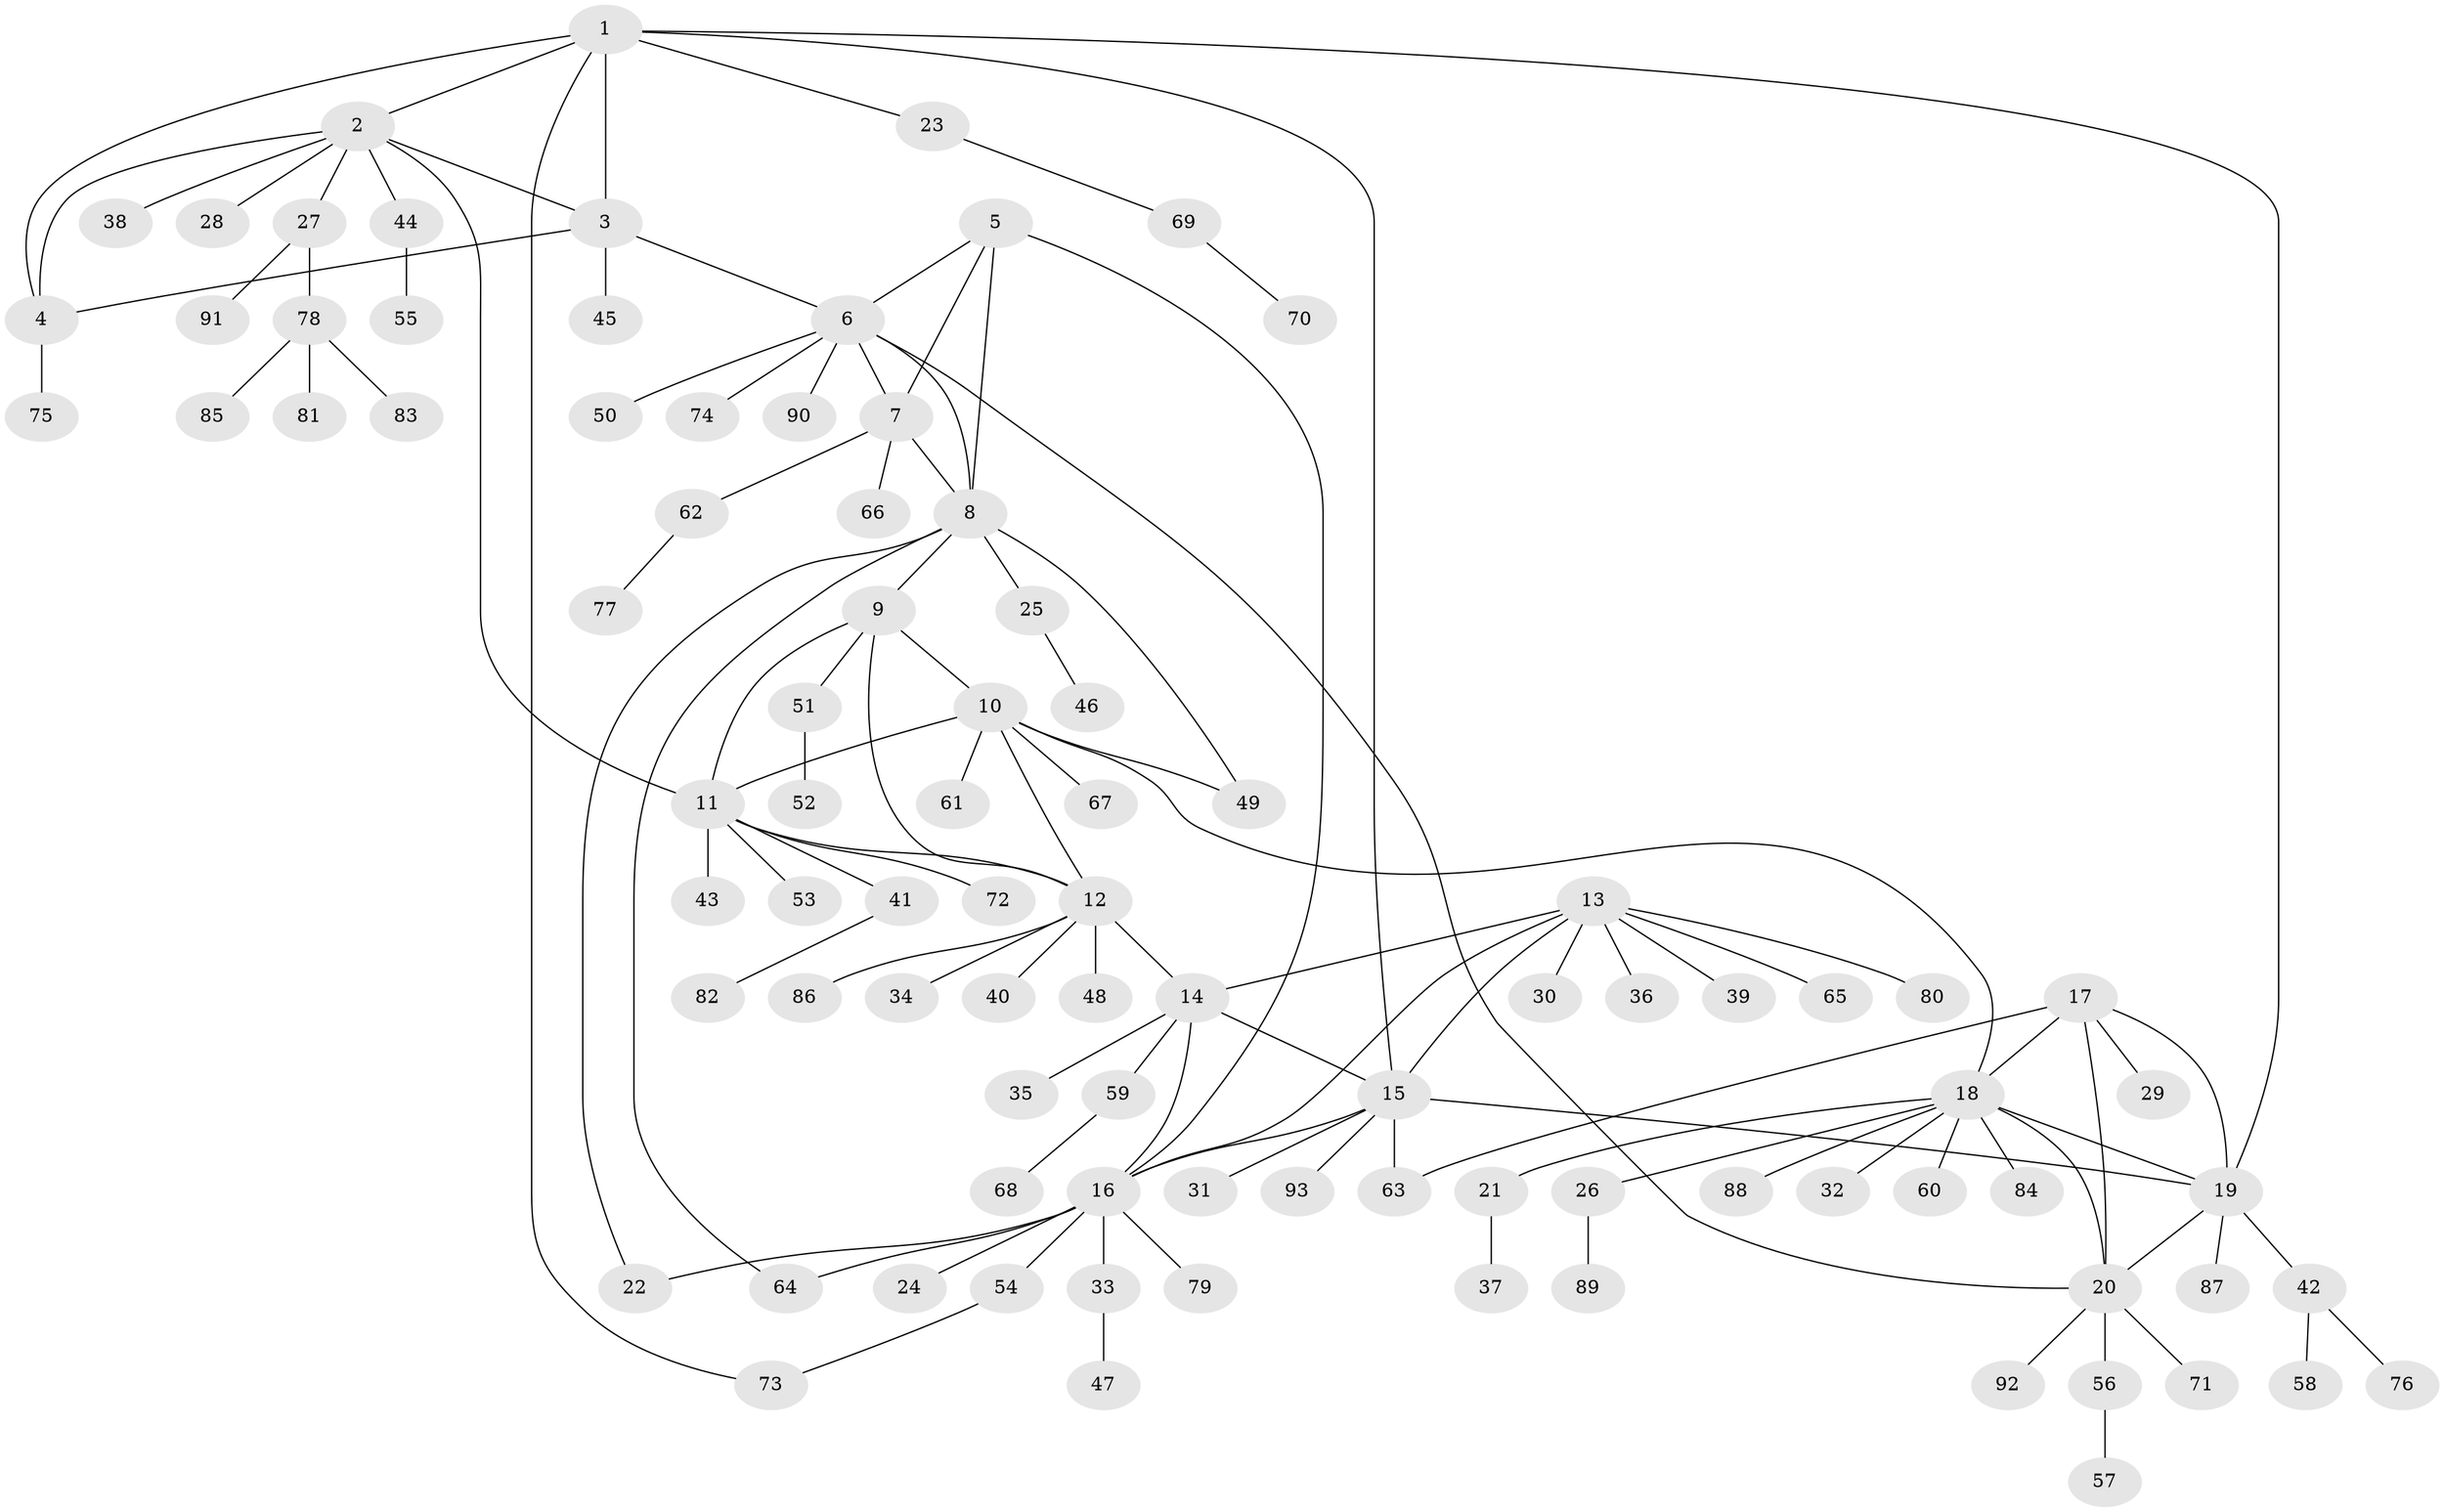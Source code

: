 // coarse degree distribution, {7: 0.07042253521126761, 9: 0.04225352112676056, 4: 0.056338028169014086, 8: 0.014084507042253521, 5: 0.014084507042253521, 6: 0.028169014084507043, 13: 0.014084507042253521, 1: 0.6056338028169014, 2: 0.14084507042253522, 3: 0.014084507042253521}
// Generated by graph-tools (version 1.1) at 2025/52/02/27/25 19:52:21]
// undirected, 93 vertices, 118 edges
graph export_dot {
graph [start="1"]
  node [color=gray90,style=filled];
  1;
  2;
  3;
  4;
  5;
  6;
  7;
  8;
  9;
  10;
  11;
  12;
  13;
  14;
  15;
  16;
  17;
  18;
  19;
  20;
  21;
  22;
  23;
  24;
  25;
  26;
  27;
  28;
  29;
  30;
  31;
  32;
  33;
  34;
  35;
  36;
  37;
  38;
  39;
  40;
  41;
  42;
  43;
  44;
  45;
  46;
  47;
  48;
  49;
  50;
  51;
  52;
  53;
  54;
  55;
  56;
  57;
  58;
  59;
  60;
  61;
  62;
  63;
  64;
  65;
  66;
  67;
  68;
  69;
  70;
  71;
  72;
  73;
  74;
  75;
  76;
  77;
  78;
  79;
  80;
  81;
  82;
  83;
  84;
  85;
  86;
  87;
  88;
  89;
  90;
  91;
  92;
  93;
  1 -- 2;
  1 -- 3;
  1 -- 4;
  1 -- 15;
  1 -- 19;
  1 -- 23;
  1 -- 73;
  2 -- 3;
  2 -- 4;
  2 -- 11;
  2 -- 27;
  2 -- 28;
  2 -- 38;
  2 -- 44;
  3 -- 4;
  3 -- 6;
  3 -- 45;
  4 -- 75;
  5 -- 6;
  5 -- 7;
  5 -- 8;
  5 -- 16;
  6 -- 7;
  6 -- 8;
  6 -- 20;
  6 -- 50;
  6 -- 74;
  6 -- 90;
  7 -- 8;
  7 -- 62;
  7 -- 66;
  8 -- 9;
  8 -- 22;
  8 -- 25;
  8 -- 49;
  8 -- 64;
  9 -- 10;
  9 -- 11;
  9 -- 12;
  9 -- 51;
  10 -- 11;
  10 -- 12;
  10 -- 18;
  10 -- 49;
  10 -- 61;
  10 -- 67;
  11 -- 12;
  11 -- 41;
  11 -- 43;
  11 -- 53;
  11 -- 72;
  12 -- 14;
  12 -- 34;
  12 -- 40;
  12 -- 48;
  12 -- 86;
  13 -- 14;
  13 -- 15;
  13 -- 16;
  13 -- 30;
  13 -- 36;
  13 -- 39;
  13 -- 65;
  13 -- 80;
  14 -- 15;
  14 -- 16;
  14 -- 35;
  14 -- 59;
  15 -- 16;
  15 -- 19;
  15 -- 31;
  15 -- 63;
  15 -- 93;
  16 -- 22;
  16 -- 24;
  16 -- 33;
  16 -- 54;
  16 -- 64;
  16 -- 79;
  17 -- 18;
  17 -- 19;
  17 -- 20;
  17 -- 29;
  17 -- 63;
  18 -- 19;
  18 -- 20;
  18 -- 21;
  18 -- 26;
  18 -- 32;
  18 -- 60;
  18 -- 84;
  18 -- 88;
  19 -- 20;
  19 -- 42;
  19 -- 87;
  20 -- 56;
  20 -- 71;
  20 -- 92;
  21 -- 37;
  23 -- 69;
  25 -- 46;
  26 -- 89;
  27 -- 78;
  27 -- 91;
  33 -- 47;
  41 -- 82;
  42 -- 58;
  42 -- 76;
  44 -- 55;
  51 -- 52;
  54 -- 73;
  56 -- 57;
  59 -- 68;
  62 -- 77;
  69 -- 70;
  78 -- 81;
  78 -- 83;
  78 -- 85;
}
